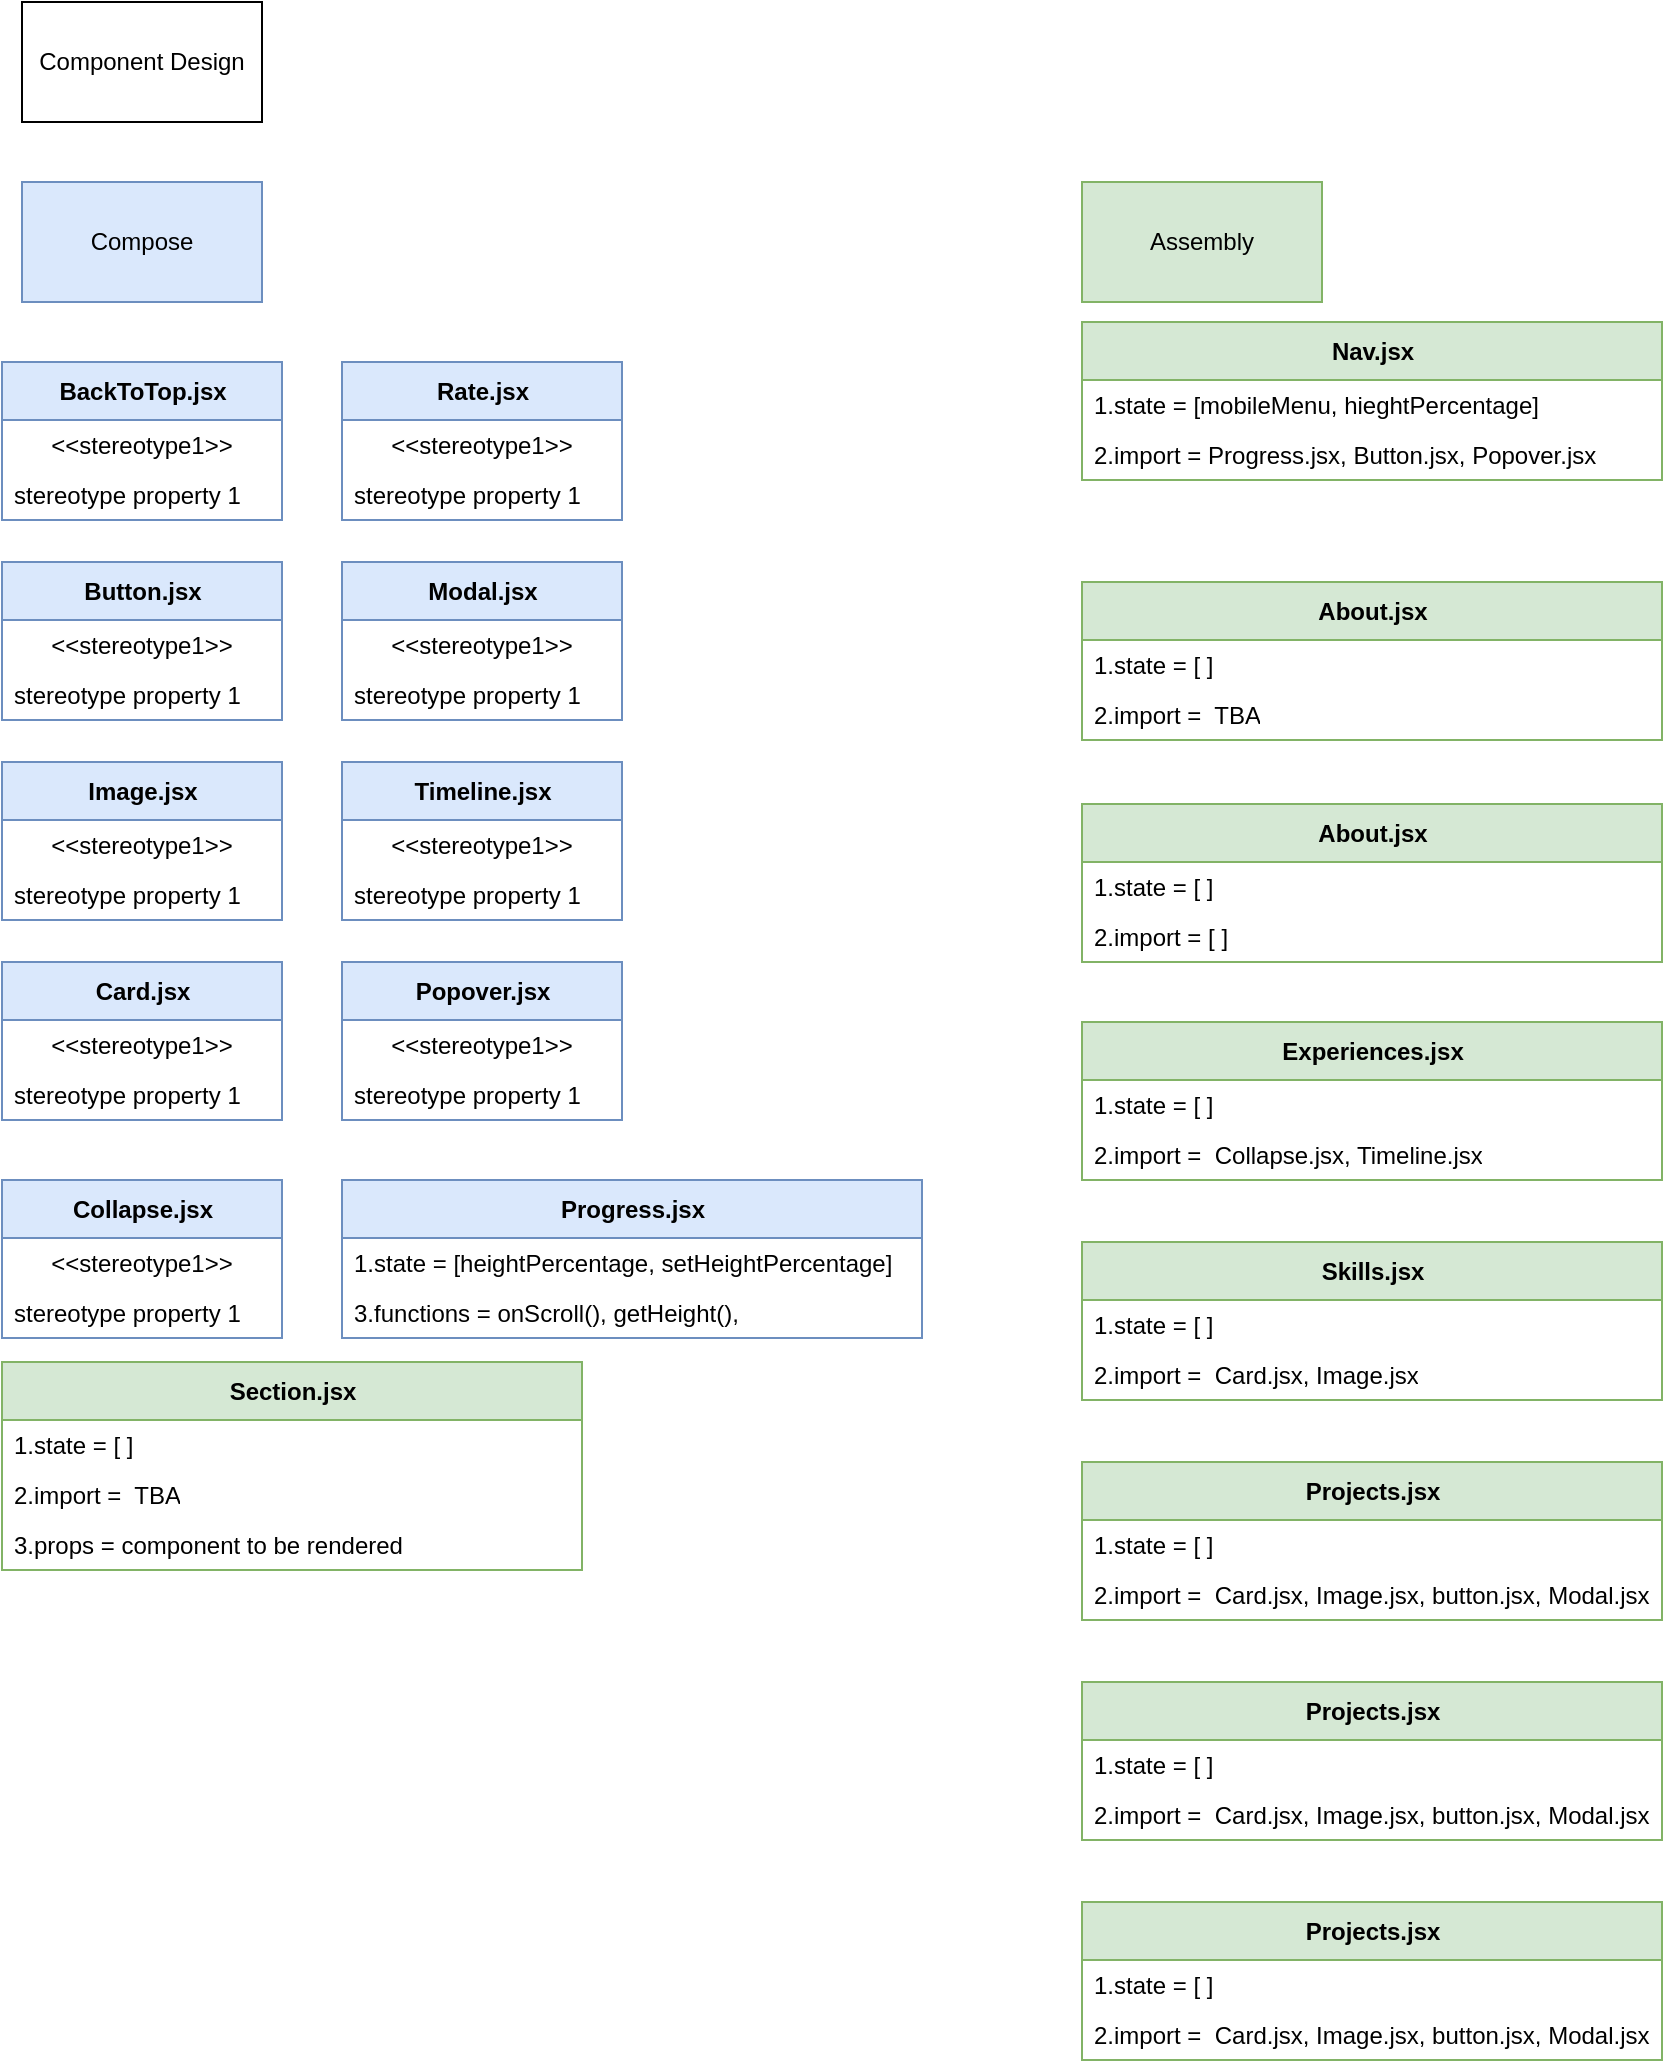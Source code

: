 <mxfile version="19.0.3" type="device"><diagram id="y4vdwd6SdsF2jcxnm0gh" name="Page-1"><mxGraphModel dx="990" dy="571" grid="1" gridSize="10" guides="1" tooltips="1" connect="1" arrows="1" fold="1" page="1" pageScale="1" pageWidth="2339" pageHeight="3300" math="0" shadow="0"><root><mxCell id="0"/><mxCell id="1" parent="0"/><mxCell id="eV-yar144Pc9FKJqsoMi-1" value="Nav.jsx" style="swimlane;fontStyle=1;align=center;verticalAlign=middle;childLayout=stackLayout;horizontal=1;startSize=29;horizontalStack=0;resizeParent=1;resizeParentMax=0;resizeLast=0;collapsible=0;marginBottom=0;html=1;fillColor=#d5e8d4;strokeColor=#82b366;" vertex="1" parent="1"><mxGeometry x="600" y="200" width="290" height="79" as="geometry"/></mxCell><mxCell id="eV-yar144Pc9FKJqsoMi-2" value="1.state = [mobileMenu, hieghtPercentage]" style="text;html=1;strokeColor=none;fillColor=none;align=left;verticalAlign=middle;spacingLeft=4;spacingRight=4;overflow=hidden;rotatable=0;points=[[0,0.5],[1,0.5]];portConstraint=eastwest;" vertex="1" parent="eV-yar144Pc9FKJqsoMi-1"><mxGeometry y="29" width="290" height="25" as="geometry"/></mxCell><mxCell id="eV-yar144Pc9FKJqsoMi-3" value="2.import = Progress.jsx, Button.jsx, Popover.jsx" style="text;html=1;strokeColor=none;fillColor=none;align=left;verticalAlign=middle;spacingLeft=4;spacingRight=4;overflow=hidden;rotatable=0;points=[[0,0.5],[1,0.5]];portConstraint=eastwest;" vertex="1" parent="eV-yar144Pc9FKJqsoMi-1"><mxGeometry y="54" width="290" height="25" as="geometry"/></mxCell><mxCell id="eV-yar144Pc9FKJqsoMi-4" value="Button.jsx" style="swimlane;fontStyle=1;align=center;verticalAlign=middle;childLayout=stackLayout;horizontal=1;startSize=29;horizontalStack=0;resizeParent=1;resizeParentMax=0;resizeLast=0;collapsible=0;marginBottom=0;html=1;fillColor=#dae8fc;strokeColor=#6c8ebf;" vertex="1" parent="1"><mxGeometry x="60" y="320" width="140" height="79" as="geometry"/></mxCell><mxCell id="eV-yar144Pc9FKJqsoMi-5" value="&amp;lt;&amp;lt;stereotype1&amp;gt;&amp;gt;" style="text;html=1;strokeColor=none;fillColor=none;align=center;verticalAlign=middle;spacingLeft=4;spacingRight=4;overflow=hidden;rotatable=0;points=[[0,0.5],[1,0.5]];portConstraint=eastwest;" vertex="1" parent="eV-yar144Pc9FKJqsoMi-4"><mxGeometry y="29" width="140" height="25" as="geometry"/></mxCell><mxCell id="eV-yar144Pc9FKJqsoMi-6" value="stereotype property 1" style="text;html=1;strokeColor=none;fillColor=none;align=left;verticalAlign=middle;spacingLeft=4;spacingRight=4;overflow=hidden;rotatable=0;points=[[0,0.5],[1,0.5]];portConstraint=eastwest;" vertex="1" parent="eV-yar144Pc9FKJqsoMi-4"><mxGeometry y="54" width="140" height="25" as="geometry"/></mxCell><mxCell id="eV-yar144Pc9FKJqsoMi-7" value="Section.jsx" style="swimlane;fontStyle=1;align=center;verticalAlign=middle;childLayout=stackLayout;horizontal=1;startSize=29;horizontalStack=0;resizeParent=1;resizeParentMax=0;resizeLast=0;collapsible=0;marginBottom=0;html=1;fillColor=#d5e8d4;strokeColor=#82b366;" vertex="1" parent="1"><mxGeometry x="60" y="720" width="290" height="104" as="geometry"/></mxCell><mxCell id="eV-yar144Pc9FKJqsoMi-44" value="1.state = [ ]" style="text;html=1;strokeColor=none;fillColor=none;align=left;verticalAlign=middle;spacingLeft=4;spacingRight=4;overflow=hidden;rotatable=0;points=[[0,0.5],[1,0.5]];portConstraint=eastwest;" vertex="1" parent="eV-yar144Pc9FKJqsoMi-7"><mxGeometry y="29" width="290" height="25" as="geometry"/></mxCell><mxCell id="eV-yar144Pc9FKJqsoMi-45" value="2.import =&amp;nbsp; TBA" style="text;html=1;strokeColor=none;fillColor=none;align=left;verticalAlign=middle;spacingLeft=4;spacingRight=4;overflow=hidden;rotatable=0;points=[[0,0.5],[1,0.5]];portConstraint=eastwest;" vertex="1" parent="eV-yar144Pc9FKJqsoMi-7"><mxGeometry y="54" width="290" height="25" as="geometry"/></mxCell><mxCell id="eV-yar144Pc9FKJqsoMi-47" value="3.props = component to be rendered&amp;nbsp;" style="text;html=1;strokeColor=none;fillColor=none;align=left;verticalAlign=middle;spacingLeft=4;spacingRight=4;overflow=hidden;rotatable=0;points=[[0,0.5],[1,0.5]];portConstraint=eastwest;" vertex="1" parent="eV-yar144Pc9FKJqsoMi-7"><mxGeometry y="79" width="290" height="25" as="geometry"/></mxCell><mxCell id="eV-yar144Pc9FKJqsoMi-10" value="Card.jsx" style="swimlane;fontStyle=1;align=center;verticalAlign=middle;childLayout=stackLayout;horizontal=1;startSize=29;horizontalStack=0;resizeParent=1;resizeParentMax=0;resizeLast=0;collapsible=0;marginBottom=0;html=1;fillColor=#dae8fc;strokeColor=#6c8ebf;" vertex="1" parent="1"><mxGeometry x="60" y="520" width="140" height="79" as="geometry"/></mxCell><mxCell id="eV-yar144Pc9FKJqsoMi-11" value="&amp;lt;&amp;lt;stereotype1&amp;gt;&amp;gt;" style="text;html=1;strokeColor=none;fillColor=none;align=center;verticalAlign=middle;spacingLeft=4;spacingRight=4;overflow=hidden;rotatable=0;points=[[0,0.5],[1,0.5]];portConstraint=eastwest;" vertex="1" parent="eV-yar144Pc9FKJqsoMi-10"><mxGeometry y="29" width="140" height="25" as="geometry"/></mxCell><mxCell id="eV-yar144Pc9FKJqsoMi-12" value="stereotype property 1" style="text;html=1;strokeColor=none;fillColor=none;align=left;verticalAlign=middle;spacingLeft=4;spacingRight=4;overflow=hidden;rotatable=0;points=[[0,0.5],[1,0.5]];portConstraint=eastwest;" vertex="1" parent="eV-yar144Pc9FKJqsoMi-10"><mxGeometry y="54" width="140" height="25" as="geometry"/></mxCell><mxCell id="eV-yar144Pc9FKJqsoMi-13" value="BackToTop.jsx" style="swimlane;fontStyle=1;align=center;verticalAlign=middle;childLayout=stackLayout;horizontal=1;startSize=29;horizontalStack=0;resizeParent=1;resizeParentMax=0;resizeLast=0;collapsible=0;marginBottom=0;html=1;fillColor=#dae8fc;strokeColor=#6c8ebf;" vertex="1" parent="1"><mxGeometry x="60" y="220" width="140" height="79" as="geometry"/></mxCell><mxCell id="eV-yar144Pc9FKJqsoMi-14" value="&amp;lt;&amp;lt;stereotype1&amp;gt;&amp;gt;" style="text;html=1;strokeColor=none;fillColor=none;align=center;verticalAlign=middle;spacingLeft=4;spacingRight=4;overflow=hidden;rotatable=0;points=[[0,0.5],[1,0.5]];portConstraint=eastwest;" vertex="1" parent="eV-yar144Pc9FKJqsoMi-13"><mxGeometry y="29" width="140" height="25" as="geometry"/></mxCell><mxCell id="eV-yar144Pc9FKJqsoMi-15" value="stereotype property 1" style="text;html=1;strokeColor=none;fillColor=none;align=left;verticalAlign=middle;spacingLeft=4;spacingRight=4;overflow=hidden;rotatable=0;points=[[0,0.5],[1,0.5]];portConstraint=eastwest;" vertex="1" parent="eV-yar144Pc9FKJqsoMi-13"><mxGeometry y="54" width="140" height="25" as="geometry"/></mxCell><mxCell id="eV-yar144Pc9FKJqsoMi-16" value="Rate.jsx" style="swimlane;fontStyle=1;align=center;verticalAlign=middle;childLayout=stackLayout;horizontal=1;startSize=29;horizontalStack=0;resizeParent=1;resizeParentMax=0;resizeLast=0;collapsible=0;marginBottom=0;html=1;fillColor=#dae8fc;strokeColor=#6c8ebf;" vertex="1" parent="1"><mxGeometry x="230" y="220" width="140" height="79" as="geometry"/></mxCell><mxCell id="eV-yar144Pc9FKJqsoMi-17" value="&amp;lt;&amp;lt;stereotype1&amp;gt;&amp;gt;" style="text;html=1;strokeColor=none;fillColor=none;align=center;verticalAlign=middle;spacingLeft=4;spacingRight=4;overflow=hidden;rotatable=0;points=[[0,0.5],[1,0.5]];portConstraint=eastwest;" vertex="1" parent="eV-yar144Pc9FKJqsoMi-16"><mxGeometry y="29" width="140" height="25" as="geometry"/></mxCell><mxCell id="eV-yar144Pc9FKJqsoMi-18" value="stereotype property 1" style="text;html=1;strokeColor=none;fillColor=none;align=left;verticalAlign=middle;spacingLeft=4;spacingRight=4;overflow=hidden;rotatable=0;points=[[0,0.5],[1,0.5]];portConstraint=eastwest;" vertex="1" parent="eV-yar144Pc9FKJqsoMi-16"><mxGeometry y="54" width="140" height="25" as="geometry"/></mxCell><mxCell id="eV-yar144Pc9FKJqsoMi-19" value="Modal.jsx" style="swimlane;fontStyle=1;align=center;verticalAlign=middle;childLayout=stackLayout;horizontal=1;startSize=29;horizontalStack=0;resizeParent=1;resizeParentMax=0;resizeLast=0;collapsible=0;marginBottom=0;html=1;fillColor=#dae8fc;strokeColor=#6c8ebf;" vertex="1" parent="1"><mxGeometry x="230" y="320" width="140" height="79" as="geometry"/></mxCell><mxCell id="eV-yar144Pc9FKJqsoMi-20" value="&amp;lt;&amp;lt;stereotype1&amp;gt;&amp;gt;" style="text;html=1;strokeColor=none;fillColor=none;align=center;verticalAlign=middle;spacingLeft=4;spacingRight=4;overflow=hidden;rotatable=0;points=[[0,0.5],[1,0.5]];portConstraint=eastwest;" vertex="1" parent="eV-yar144Pc9FKJqsoMi-19"><mxGeometry y="29" width="140" height="25" as="geometry"/></mxCell><mxCell id="eV-yar144Pc9FKJqsoMi-21" value="stereotype property 1" style="text;html=1;strokeColor=none;fillColor=none;align=left;verticalAlign=middle;spacingLeft=4;spacingRight=4;overflow=hidden;rotatable=0;points=[[0,0.5],[1,0.5]];portConstraint=eastwest;" vertex="1" parent="eV-yar144Pc9FKJqsoMi-19"><mxGeometry y="54" width="140" height="25" as="geometry"/></mxCell><mxCell id="eV-yar144Pc9FKJqsoMi-22" value="Popover.jsx" style="swimlane;fontStyle=1;align=center;verticalAlign=middle;childLayout=stackLayout;horizontal=1;startSize=29;horizontalStack=0;resizeParent=1;resizeParentMax=0;resizeLast=0;collapsible=0;marginBottom=0;html=1;fillColor=#dae8fc;strokeColor=#6c8ebf;" vertex="1" parent="1"><mxGeometry x="230" y="520" width="140" height="79" as="geometry"/></mxCell><mxCell id="eV-yar144Pc9FKJqsoMi-23" value="&amp;lt;&amp;lt;stereotype1&amp;gt;&amp;gt;" style="text;html=1;strokeColor=none;fillColor=none;align=center;verticalAlign=middle;spacingLeft=4;spacingRight=4;overflow=hidden;rotatable=0;points=[[0,0.5],[1,0.5]];portConstraint=eastwest;" vertex="1" parent="eV-yar144Pc9FKJqsoMi-22"><mxGeometry y="29" width="140" height="25" as="geometry"/></mxCell><mxCell id="eV-yar144Pc9FKJqsoMi-24" value="stereotype property 1" style="text;html=1;strokeColor=none;fillColor=none;align=left;verticalAlign=middle;spacingLeft=4;spacingRight=4;overflow=hidden;rotatable=0;points=[[0,0.5],[1,0.5]];portConstraint=eastwest;" vertex="1" parent="eV-yar144Pc9FKJqsoMi-22"><mxGeometry y="54" width="140" height="25" as="geometry"/></mxCell><mxCell id="eV-yar144Pc9FKJqsoMi-25" value="Progress.jsx&lt;br&gt;" style="swimlane;fontStyle=1;align=center;verticalAlign=middle;childLayout=stackLayout;horizontal=1;startSize=29;horizontalStack=0;resizeParent=1;resizeParentMax=0;resizeLast=0;collapsible=0;marginBottom=0;html=1;fillColor=#dae8fc;strokeColor=#6c8ebf;" vertex="1" parent="1"><mxGeometry x="230" y="629" width="290" height="79" as="geometry"/></mxCell><mxCell id="eV-yar144Pc9FKJqsoMi-26" value="1.state = [heightPercentage, setHeightPercentage]" style="text;html=1;strokeColor=none;fillColor=none;align=left;verticalAlign=middle;spacingLeft=4;spacingRight=4;overflow=hidden;rotatable=0;points=[[0,0.5],[1,0.5]];portConstraint=eastwest;" vertex="1" parent="eV-yar144Pc9FKJqsoMi-25"><mxGeometry y="29" width="290" height="25" as="geometry"/></mxCell><mxCell id="eV-yar144Pc9FKJqsoMi-59" value="3.functions = onScroll(), getHeight(),&amp;nbsp;" style="text;html=1;strokeColor=none;fillColor=none;align=left;verticalAlign=middle;spacingLeft=4;spacingRight=4;overflow=hidden;rotatable=0;points=[[0,0.5],[1,0.5]];portConstraint=eastwest;" vertex="1" parent="eV-yar144Pc9FKJqsoMi-25"><mxGeometry y="54" width="290" height="25" as="geometry"/></mxCell><mxCell id="eV-yar144Pc9FKJqsoMi-28" value="Timeline.jsx" style="swimlane;fontStyle=1;align=center;verticalAlign=middle;childLayout=stackLayout;horizontal=1;startSize=29;horizontalStack=0;resizeParent=1;resizeParentMax=0;resizeLast=0;collapsible=0;marginBottom=0;html=1;fillColor=#dae8fc;strokeColor=#6c8ebf;" vertex="1" parent="1"><mxGeometry x="230" y="420" width="140" height="79" as="geometry"/></mxCell><mxCell id="eV-yar144Pc9FKJqsoMi-29" value="&amp;lt;&amp;lt;stereotype1&amp;gt;&amp;gt;" style="text;html=1;strokeColor=none;fillColor=none;align=center;verticalAlign=middle;spacingLeft=4;spacingRight=4;overflow=hidden;rotatable=0;points=[[0,0.5],[1,0.5]];portConstraint=eastwest;" vertex="1" parent="eV-yar144Pc9FKJqsoMi-28"><mxGeometry y="29" width="140" height="25" as="geometry"/></mxCell><mxCell id="eV-yar144Pc9FKJqsoMi-30" value="stereotype property 1" style="text;html=1;strokeColor=none;fillColor=none;align=left;verticalAlign=middle;spacingLeft=4;spacingRight=4;overflow=hidden;rotatable=0;points=[[0,0.5],[1,0.5]];portConstraint=eastwest;" vertex="1" parent="eV-yar144Pc9FKJqsoMi-28"><mxGeometry y="54" width="140" height="25" as="geometry"/></mxCell><mxCell id="eV-yar144Pc9FKJqsoMi-31" value="Image.jsx" style="swimlane;fontStyle=1;align=center;verticalAlign=middle;childLayout=stackLayout;horizontal=1;startSize=29;horizontalStack=0;resizeParent=1;resizeParentMax=0;resizeLast=0;collapsible=0;marginBottom=0;html=1;fillColor=#dae8fc;strokeColor=#6c8ebf;" vertex="1" parent="1"><mxGeometry x="60" y="420" width="140" height="79" as="geometry"/></mxCell><mxCell id="eV-yar144Pc9FKJqsoMi-32" value="&amp;lt;&amp;lt;stereotype1&amp;gt;&amp;gt;" style="text;html=1;strokeColor=none;fillColor=none;align=center;verticalAlign=middle;spacingLeft=4;spacingRight=4;overflow=hidden;rotatable=0;points=[[0,0.5],[1,0.5]];portConstraint=eastwest;" vertex="1" parent="eV-yar144Pc9FKJqsoMi-31"><mxGeometry y="29" width="140" height="25" as="geometry"/></mxCell><mxCell id="eV-yar144Pc9FKJqsoMi-33" value="stereotype property 1" style="text;html=1;strokeColor=none;fillColor=none;align=left;verticalAlign=middle;spacingLeft=4;spacingRight=4;overflow=hidden;rotatable=0;points=[[0,0.5],[1,0.5]];portConstraint=eastwest;" vertex="1" parent="eV-yar144Pc9FKJqsoMi-31"><mxGeometry y="54" width="140" height="25" as="geometry"/></mxCell><mxCell id="eV-yar144Pc9FKJqsoMi-34" value="Collapse.jsx" style="swimlane;fontStyle=1;align=center;verticalAlign=middle;childLayout=stackLayout;horizontal=1;startSize=29;horizontalStack=0;resizeParent=1;resizeParentMax=0;resizeLast=0;collapsible=0;marginBottom=0;html=1;fillColor=#dae8fc;strokeColor=#6c8ebf;" vertex="1" parent="1"><mxGeometry x="60" y="629" width="140" height="79" as="geometry"/></mxCell><mxCell id="eV-yar144Pc9FKJqsoMi-35" value="&amp;lt;&amp;lt;stereotype1&amp;gt;&amp;gt;" style="text;html=1;strokeColor=none;fillColor=none;align=center;verticalAlign=middle;spacingLeft=4;spacingRight=4;overflow=hidden;rotatable=0;points=[[0,0.5],[1,0.5]];portConstraint=eastwest;" vertex="1" parent="eV-yar144Pc9FKJqsoMi-34"><mxGeometry y="29" width="140" height="25" as="geometry"/></mxCell><mxCell id="eV-yar144Pc9FKJqsoMi-36" value="stereotype property 1" style="text;html=1;strokeColor=none;fillColor=none;align=left;verticalAlign=middle;spacingLeft=4;spacingRight=4;overflow=hidden;rotatable=0;points=[[0,0.5],[1,0.5]];portConstraint=eastwest;" vertex="1" parent="eV-yar144Pc9FKJqsoMi-34"><mxGeometry y="54" width="140" height="25" as="geometry"/></mxCell><mxCell id="eV-yar144Pc9FKJqsoMi-37" value="Component Design" style="rounded=0;whiteSpace=wrap;html=1;" vertex="1" parent="1"><mxGeometry x="70" y="40" width="120" height="60" as="geometry"/></mxCell><mxCell id="eV-yar144Pc9FKJqsoMi-38" value="Compose" style="rounded=0;whiteSpace=wrap;html=1;fillColor=#dae8fc;strokeColor=#6c8ebf;" vertex="1" parent="1"><mxGeometry x="70" y="130" width="120" height="60" as="geometry"/></mxCell><mxCell id="eV-yar144Pc9FKJqsoMi-39" value="Assembly" style="rounded=0;whiteSpace=wrap;html=1;fillColor=#d5e8d4;strokeColor=#82b366;" vertex="1" parent="1"><mxGeometry x="600" y="130" width="120" height="60" as="geometry"/></mxCell><mxCell id="eV-yar144Pc9FKJqsoMi-48" value="About.jsx" style="swimlane;fontStyle=1;align=center;verticalAlign=middle;childLayout=stackLayout;horizontal=1;startSize=29;horizontalStack=0;resizeParent=1;resizeParentMax=0;resizeLast=0;collapsible=0;marginBottom=0;html=1;fillColor=#d5e8d4;strokeColor=#82b366;" vertex="1" parent="1"><mxGeometry x="600" y="330" width="290" height="79" as="geometry"/></mxCell><mxCell id="eV-yar144Pc9FKJqsoMi-49" value="1.state = [ ]" style="text;html=1;strokeColor=none;fillColor=none;align=left;verticalAlign=middle;spacingLeft=4;spacingRight=4;overflow=hidden;rotatable=0;points=[[0,0.5],[1,0.5]];portConstraint=eastwest;" vertex="1" parent="eV-yar144Pc9FKJqsoMi-48"><mxGeometry y="29" width="290" height="25" as="geometry"/></mxCell><mxCell id="eV-yar144Pc9FKJqsoMi-50" value="2.import =&amp;nbsp; TBA" style="text;html=1;strokeColor=none;fillColor=none;align=left;verticalAlign=middle;spacingLeft=4;spacingRight=4;overflow=hidden;rotatable=0;points=[[0,0.5],[1,0.5]];portConstraint=eastwest;" vertex="1" parent="eV-yar144Pc9FKJqsoMi-48"><mxGeometry y="54" width="290" height="25" as="geometry"/></mxCell><mxCell id="eV-yar144Pc9FKJqsoMi-53" value="About.jsx" style="swimlane;fontStyle=1;align=center;verticalAlign=middle;childLayout=stackLayout;horizontal=1;startSize=29;horizontalStack=0;resizeParent=1;resizeParentMax=0;resizeLast=0;collapsible=0;marginBottom=0;html=1;fillColor=#d5e8d4;strokeColor=#82b366;" vertex="1" parent="1"><mxGeometry x="600" y="441" width="290" height="79" as="geometry"/></mxCell><mxCell id="eV-yar144Pc9FKJqsoMi-54" value="1.state = [ ]" style="text;html=1;strokeColor=none;fillColor=none;align=left;verticalAlign=middle;spacingLeft=4;spacingRight=4;overflow=hidden;rotatable=0;points=[[0,0.5],[1,0.5]];portConstraint=eastwest;" vertex="1" parent="eV-yar144Pc9FKJqsoMi-53"><mxGeometry y="29" width="290" height="25" as="geometry"/></mxCell><mxCell id="eV-yar144Pc9FKJqsoMi-55" value="2.import = [ ]" style="text;html=1;strokeColor=none;fillColor=none;align=left;verticalAlign=middle;spacingLeft=4;spacingRight=4;overflow=hidden;rotatable=0;points=[[0,0.5],[1,0.5]];portConstraint=eastwest;" vertex="1" parent="eV-yar144Pc9FKJqsoMi-53"><mxGeometry y="54" width="290" height="25" as="geometry"/></mxCell><mxCell id="eV-yar144Pc9FKJqsoMi-56" value="Experiences.jsx" style="swimlane;fontStyle=1;align=center;verticalAlign=middle;childLayout=stackLayout;horizontal=1;startSize=29;horizontalStack=0;resizeParent=1;resizeParentMax=0;resizeLast=0;collapsible=0;marginBottom=0;html=1;fillColor=#d5e8d4;strokeColor=#82b366;" vertex="1" parent="1"><mxGeometry x="600" y="550" width="290" height="79" as="geometry"/></mxCell><mxCell id="eV-yar144Pc9FKJqsoMi-57" value="1.state = [ ]" style="text;html=1;strokeColor=none;fillColor=none;align=left;verticalAlign=middle;spacingLeft=4;spacingRight=4;overflow=hidden;rotatable=0;points=[[0,0.5],[1,0.5]];portConstraint=eastwest;" vertex="1" parent="eV-yar144Pc9FKJqsoMi-56"><mxGeometry y="29" width="290" height="25" as="geometry"/></mxCell><mxCell id="eV-yar144Pc9FKJqsoMi-58" value="2.import =&amp;nbsp; Collapse.jsx, Timeline.jsx" style="text;html=1;strokeColor=none;fillColor=none;align=left;verticalAlign=middle;spacingLeft=4;spacingRight=4;overflow=hidden;rotatable=0;points=[[0,0.5],[1,0.5]];portConstraint=eastwest;" vertex="1" parent="eV-yar144Pc9FKJqsoMi-56"><mxGeometry y="54" width="290" height="25" as="geometry"/></mxCell><mxCell id="eV-yar144Pc9FKJqsoMi-60" value="Skills.jsx" style="swimlane;fontStyle=1;align=center;verticalAlign=middle;childLayout=stackLayout;horizontal=1;startSize=29;horizontalStack=0;resizeParent=1;resizeParentMax=0;resizeLast=0;collapsible=0;marginBottom=0;html=1;fillColor=#d5e8d4;strokeColor=#82b366;" vertex="1" parent="1"><mxGeometry x="600" y="660" width="290" height="79" as="geometry"/></mxCell><mxCell id="eV-yar144Pc9FKJqsoMi-61" value="1.state = [ ]" style="text;html=1;strokeColor=none;fillColor=none;align=left;verticalAlign=middle;spacingLeft=4;spacingRight=4;overflow=hidden;rotatable=0;points=[[0,0.5],[1,0.5]];portConstraint=eastwest;" vertex="1" parent="eV-yar144Pc9FKJqsoMi-60"><mxGeometry y="29" width="290" height="25" as="geometry"/></mxCell><mxCell id="eV-yar144Pc9FKJqsoMi-62" value="2.import =&amp;nbsp; Card.jsx, Image.jsx" style="text;html=1;strokeColor=none;fillColor=none;align=left;verticalAlign=middle;spacingLeft=4;spacingRight=4;overflow=hidden;rotatable=0;points=[[0,0.5],[1,0.5]];portConstraint=eastwest;" vertex="1" parent="eV-yar144Pc9FKJqsoMi-60"><mxGeometry y="54" width="290" height="25" as="geometry"/></mxCell><mxCell id="eV-yar144Pc9FKJqsoMi-63" value="Projects.jsx" style="swimlane;fontStyle=1;align=center;verticalAlign=middle;childLayout=stackLayout;horizontal=1;startSize=29;horizontalStack=0;resizeParent=1;resizeParentMax=0;resizeLast=0;collapsible=0;marginBottom=0;html=1;fillColor=#d5e8d4;strokeColor=#82b366;" vertex="1" parent="1"><mxGeometry x="600" y="770" width="290" height="79" as="geometry"/></mxCell><mxCell id="eV-yar144Pc9FKJqsoMi-64" value="1.state = [ ]" style="text;html=1;strokeColor=none;fillColor=none;align=left;verticalAlign=middle;spacingLeft=4;spacingRight=4;overflow=hidden;rotatable=0;points=[[0,0.5],[1,0.5]];portConstraint=eastwest;" vertex="1" parent="eV-yar144Pc9FKJqsoMi-63"><mxGeometry y="29" width="290" height="25" as="geometry"/></mxCell><mxCell id="eV-yar144Pc9FKJqsoMi-65" value="2.import =&amp;nbsp; Card.jsx, Image.jsx, button.jsx, Modal.jsx" style="text;html=1;strokeColor=none;fillColor=none;align=left;verticalAlign=middle;spacingLeft=4;spacingRight=4;overflow=hidden;rotatable=0;points=[[0,0.5],[1,0.5]];portConstraint=eastwest;" vertex="1" parent="eV-yar144Pc9FKJqsoMi-63"><mxGeometry y="54" width="290" height="25" as="geometry"/></mxCell><mxCell id="eV-yar144Pc9FKJqsoMi-66" value="Projects.jsx" style="swimlane;fontStyle=1;align=center;verticalAlign=middle;childLayout=stackLayout;horizontal=1;startSize=29;horizontalStack=0;resizeParent=1;resizeParentMax=0;resizeLast=0;collapsible=0;marginBottom=0;html=1;fillColor=#d5e8d4;strokeColor=#82b366;" vertex="1" parent="1"><mxGeometry x="600" y="880" width="290" height="79" as="geometry"/></mxCell><mxCell id="eV-yar144Pc9FKJqsoMi-67" value="1.state = [ ]" style="text;html=1;strokeColor=none;fillColor=none;align=left;verticalAlign=middle;spacingLeft=4;spacingRight=4;overflow=hidden;rotatable=0;points=[[0,0.5],[1,0.5]];portConstraint=eastwest;" vertex="1" parent="eV-yar144Pc9FKJqsoMi-66"><mxGeometry y="29" width="290" height="25" as="geometry"/></mxCell><mxCell id="eV-yar144Pc9FKJqsoMi-68" value="2.import =&amp;nbsp; Card.jsx, Image.jsx, button.jsx, Modal.jsx" style="text;html=1;strokeColor=none;fillColor=none;align=left;verticalAlign=middle;spacingLeft=4;spacingRight=4;overflow=hidden;rotatable=0;points=[[0,0.5],[1,0.5]];portConstraint=eastwest;" vertex="1" parent="eV-yar144Pc9FKJqsoMi-66"><mxGeometry y="54" width="290" height="25" as="geometry"/></mxCell><mxCell id="eV-yar144Pc9FKJqsoMi-69" value="Projects.jsx" style="swimlane;fontStyle=1;align=center;verticalAlign=middle;childLayout=stackLayout;horizontal=1;startSize=29;horizontalStack=0;resizeParent=1;resizeParentMax=0;resizeLast=0;collapsible=0;marginBottom=0;html=1;fillColor=#d5e8d4;strokeColor=#82b366;" vertex="1" parent="1"><mxGeometry x="600" y="990" width="290" height="79" as="geometry"/></mxCell><mxCell id="eV-yar144Pc9FKJqsoMi-70" value="1.state = [ ]" style="text;html=1;strokeColor=none;fillColor=none;align=left;verticalAlign=middle;spacingLeft=4;spacingRight=4;overflow=hidden;rotatable=0;points=[[0,0.5],[1,0.5]];portConstraint=eastwest;" vertex="1" parent="eV-yar144Pc9FKJqsoMi-69"><mxGeometry y="29" width="290" height="25" as="geometry"/></mxCell><mxCell id="eV-yar144Pc9FKJqsoMi-71" value="2.import =&amp;nbsp; Card.jsx, Image.jsx, button.jsx, Modal.jsx" style="text;html=1;strokeColor=none;fillColor=none;align=left;verticalAlign=middle;spacingLeft=4;spacingRight=4;overflow=hidden;rotatable=0;points=[[0,0.5],[1,0.5]];portConstraint=eastwest;" vertex="1" parent="eV-yar144Pc9FKJqsoMi-69"><mxGeometry y="54" width="290" height="25" as="geometry"/></mxCell></root></mxGraphModel></diagram></mxfile>
